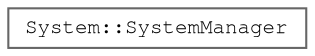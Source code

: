 digraph "Graphical Class Hierarchy"
{
 // LATEX_PDF_SIZE
  bgcolor="transparent";
  edge [fontname=FreeMono,fontsize=10,labelfontname=FreeMono,labelfontsize=10];
  node [fontname=FreeMono,fontsize=10,shape=box,height=0.2,width=0.4];
  rankdir="LR";
  Node0 [label="System::SystemManager",height=0.2,width=0.4,color="grey40", fillcolor="white", style="filled",URL="$class_system_1_1_system_manager.html",tooltip=" "];
}
